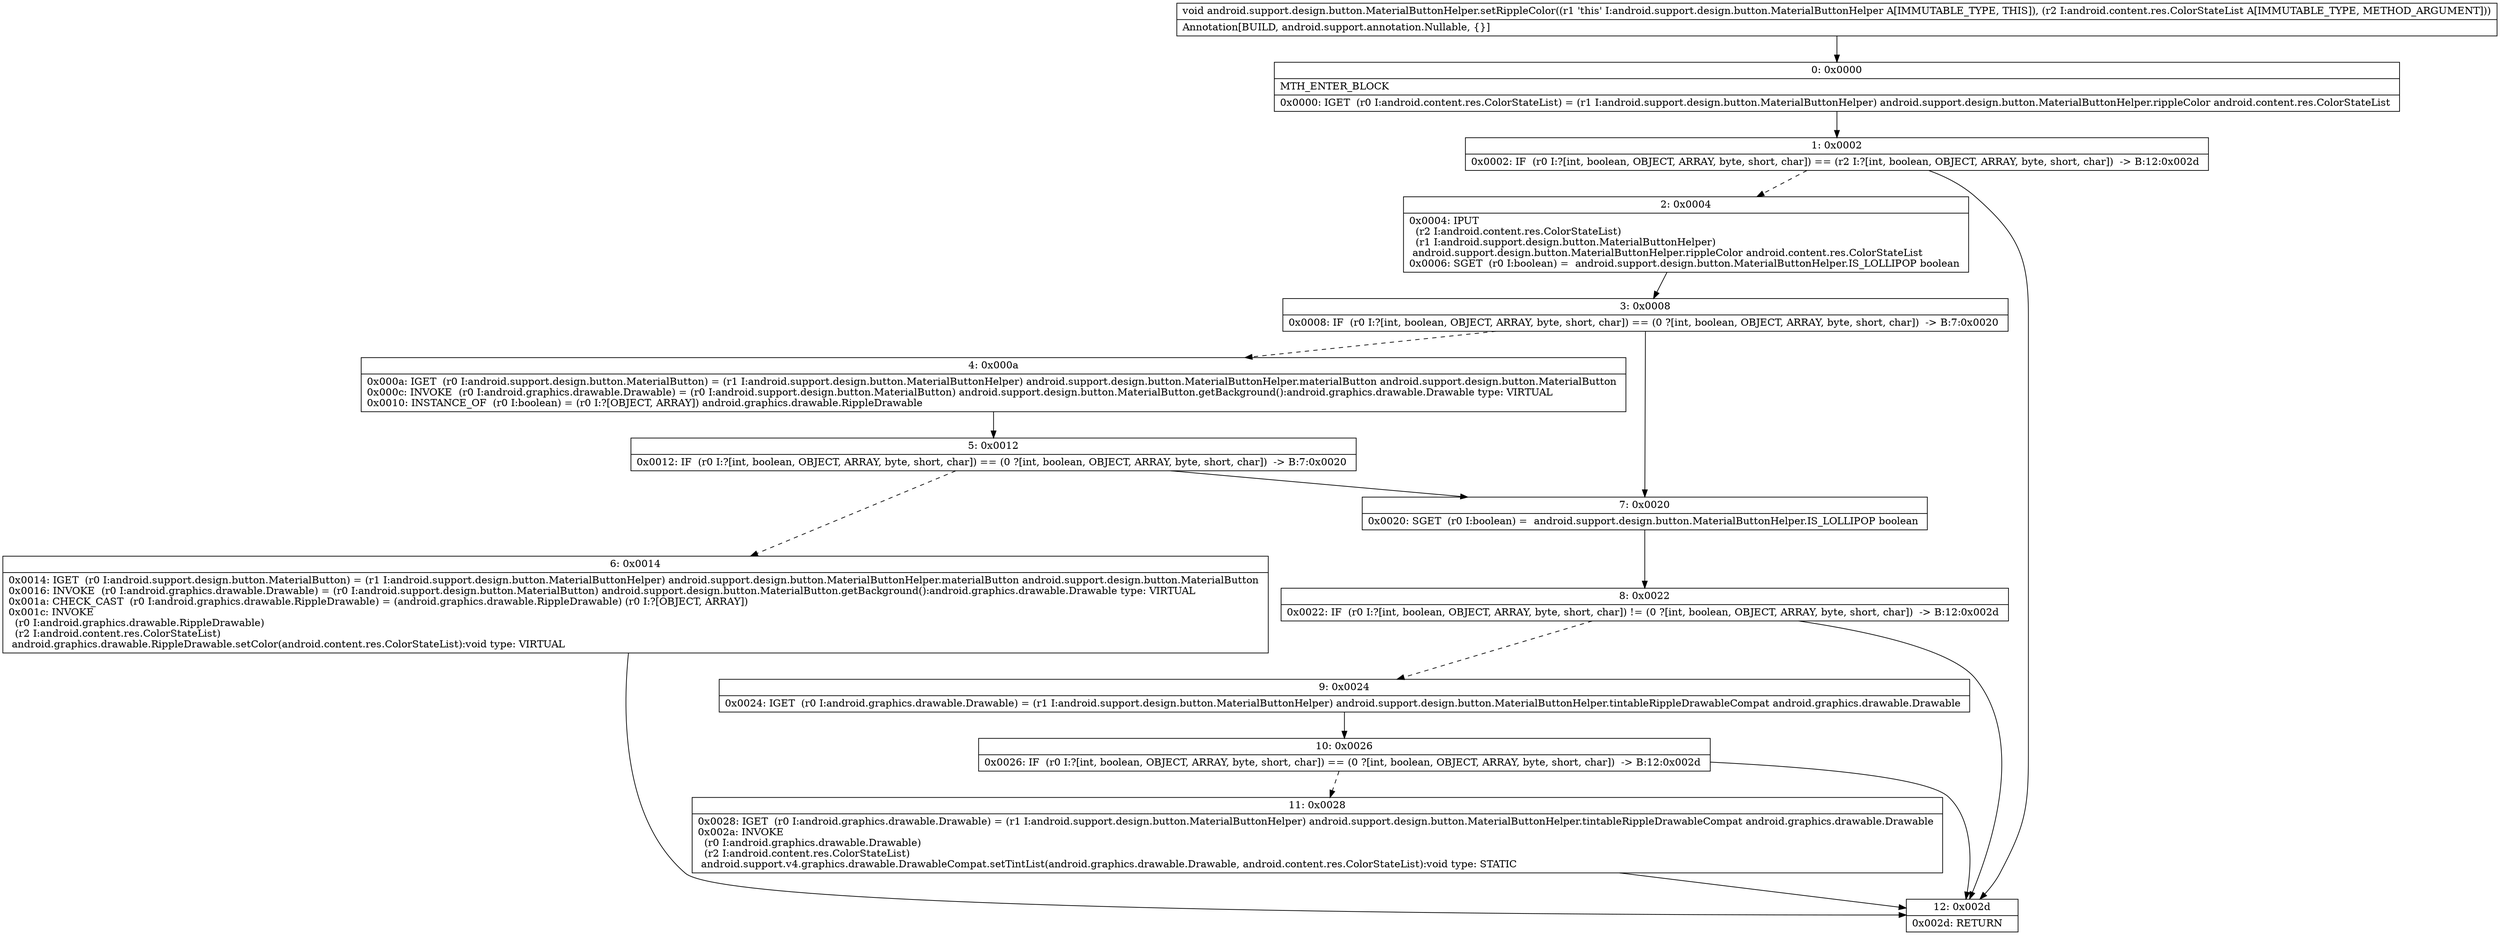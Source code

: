 digraph "CFG forandroid.support.design.button.MaterialButtonHelper.setRippleColor(Landroid\/content\/res\/ColorStateList;)V" {
Node_0 [shape=record,label="{0\:\ 0x0000|MTH_ENTER_BLOCK\l|0x0000: IGET  (r0 I:android.content.res.ColorStateList) = (r1 I:android.support.design.button.MaterialButtonHelper) android.support.design.button.MaterialButtonHelper.rippleColor android.content.res.ColorStateList \l}"];
Node_1 [shape=record,label="{1\:\ 0x0002|0x0002: IF  (r0 I:?[int, boolean, OBJECT, ARRAY, byte, short, char]) == (r2 I:?[int, boolean, OBJECT, ARRAY, byte, short, char])  \-\> B:12:0x002d \l}"];
Node_2 [shape=record,label="{2\:\ 0x0004|0x0004: IPUT  \l  (r2 I:android.content.res.ColorStateList)\l  (r1 I:android.support.design.button.MaterialButtonHelper)\l android.support.design.button.MaterialButtonHelper.rippleColor android.content.res.ColorStateList \l0x0006: SGET  (r0 I:boolean) =  android.support.design.button.MaterialButtonHelper.IS_LOLLIPOP boolean \l}"];
Node_3 [shape=record,label="{3\:\ 0x0008|0x0008: IF  (r0 I:?[int, boolean, OBJECT, ARRAY, byte, short, char]) == (0 ?[int, boolean, OBJECT, ARRAY, byte, short, char])  \-\> B:7:0x0020 \l}"];
Node_4 [shape=record,label="{4\:\ 0x000a|0x000a: IGET  (r0 I:android.support.design.button.MaterialButton) = (r1 I:android.support.design.button.MaterialButtonHelper) android.support.design.button.MaterialButtonHelper.materialButton android.support.design.button.MaterialButton \l0x000c: INVOKE  (r0 I:android.graphics.drawable.Drawable) = (r0 I:android.support.design.button.MaterialButton) android.support.design.button.MaterialButton.getBackground():android.graphics.drawable.Drawable type: VIRTUAL \l0x0010: INSTANCE_OF  (r0 I:boolean) = (r0 I:?[OBJECT, ARRAY]) android.graphics.drawable.RippleDrawable \l}"];
Node_5 [shape=record,label="{5\:\ 0x0012|0x0012: IF  (r0 I:?[int, boolean, OBJECT, ARRAY, byte, short, char]) == (0 ?[int, boolean, OBJECT, ARRAY, byte, short, char])  \-\> B:7:0x0020 \l}"];
Node_6 [shape=record,label="{6\:\ 0x0014|0x0014: IGET  (r0 I:android.support.design.button.MaterialButton) = (r1 I:android.support.design.button.MaterialButtonHelper) android.support.design.button.MaterialButtonHelper.materialButton android.support.design.button.MaterialButton \l0x0016: INVOKE  (r0 I:android.graphics.drawable.Drawable) = (r0 I:android.support.design.button.MaterialButton) android.support.design.button.MaterialButton.getBackground():android.graphics.drawable.Drawable type: VIRTUAL \l0x001a: CHECK_CAST  (r0 I:android.graphics.drawable.RippleDrawable) = (android.graphics.drawable.RippleDrawable) (r0 I:?[OBJECT, ARRAY]) \l0x001c: INVOKE  \l  (r0 I:android.graphics.drawable.RippleDrawable)\l  (r2 I:android.content.res.ColorStateList)\l android.graphics.drawable.RippleDrawable.setColor(android.content.res.ColorStateList):void type: VIRTUAL \l}"];
Node_7 [shape=record,label="{7\:\ 0x0020|0x0020: SGET  (r0 I:boolean) =  android.support.design.button.MaterialButtonHelper.IS_LOLLIPOP boolean \l}"];
Node_8 [shape=record,label="{8\:\ 0x0022|0x0022: IF  (r0 I:?[int, boolean, OBJECT, ARRAY, byte, short, char]) != (0 ?[int, boolean, OBJECT, ARRAY, byte, short, char])  \-\> B:12:0x002d \l}"];
Node_9 [shape=record,label="{9\:\ 0x0024|0x0024: IGET  (r0 I:android.graphics.drawable.Drawable) = (r1 I:android.support.design.button.MaterialButtonHelper) android.support.design.button.MaterialButtonHelper.tintableRippleDrawableCompat android.graphics.drawable.Drawable \l}"];
Node_10 [shape=record,label="{10\:\ 0x0026|0x0026: IF  (r0 I:?[int, boolean, OBJECT, ARRAY, byte, short, char]) == (0 ?[int, boolean, OBJECT, ARRAY, byte, short, char])  \-\> B:12:0x002d \l}"];
Node_11 [shape=record,label="{11\:\ 0x0028|0x0028: IGET  (r0 I:android.graphics.drawable.Drawable) = (r1 I:android.support.design.button.MaterialButtonHelper) android.support.design.button.MaterialButtonHelper.tintableRippleDrawableCompat android.graphics.drawable.Drawable \l0x002a: INVOKE  \l  (r0 I:android.graphics.drawable.Drawable)\l  (r2 I:android.content.res.ColorStateList)\l android.support.v4.graphics.drawable.DrawableCompat.setTintList(android.graphics.drawable.Drawable, android.content.res.ColorStateList):void type: STATIC \l}"];
Node_12 [shape=record,label="{12\:\ 0x002d|0x002d: RETURN   \l}"];
MethodNode[shape=record,label="{void android.support.design.button.MaterialButtonHelper.setRippleColor((r1 'this' I:android.support.design.button.MaterialButtonHelper A[IMMUTABLE_TYPE, THIS]), (r2 I:android.content.res.ColorStateList A[IMMUTABLE_TYPE, METHOD_ARGUMENT]))  | Annotation[BUILD, android.support.annotation.Nullable, \{\}]\l}"];
MethodNode -> Node_0;
Node_0 -> Node_1;
Node_1 -> Node_2[style=dashed];
Node_1 -> Node_12;
Node_2 -> Node_3;
Node_3 -> Node_4[style=dashed];
Node_3 -> Node_7;
Node_4 -> Node_5;
Node_5 -> Node_6[style=dashed];
Node_5 -> Node_7;
Node_6 -> Node_12;
Node_7 -> Node_8;
Node_8 -> Node_9[style=dashed];
Node_8 -> Node_12;
Node_9 -> Node_10;
Node_10 -> Node_11[style=dashed];
Node_10 -> Node_12;
Node_11 -> Node_12;
}

